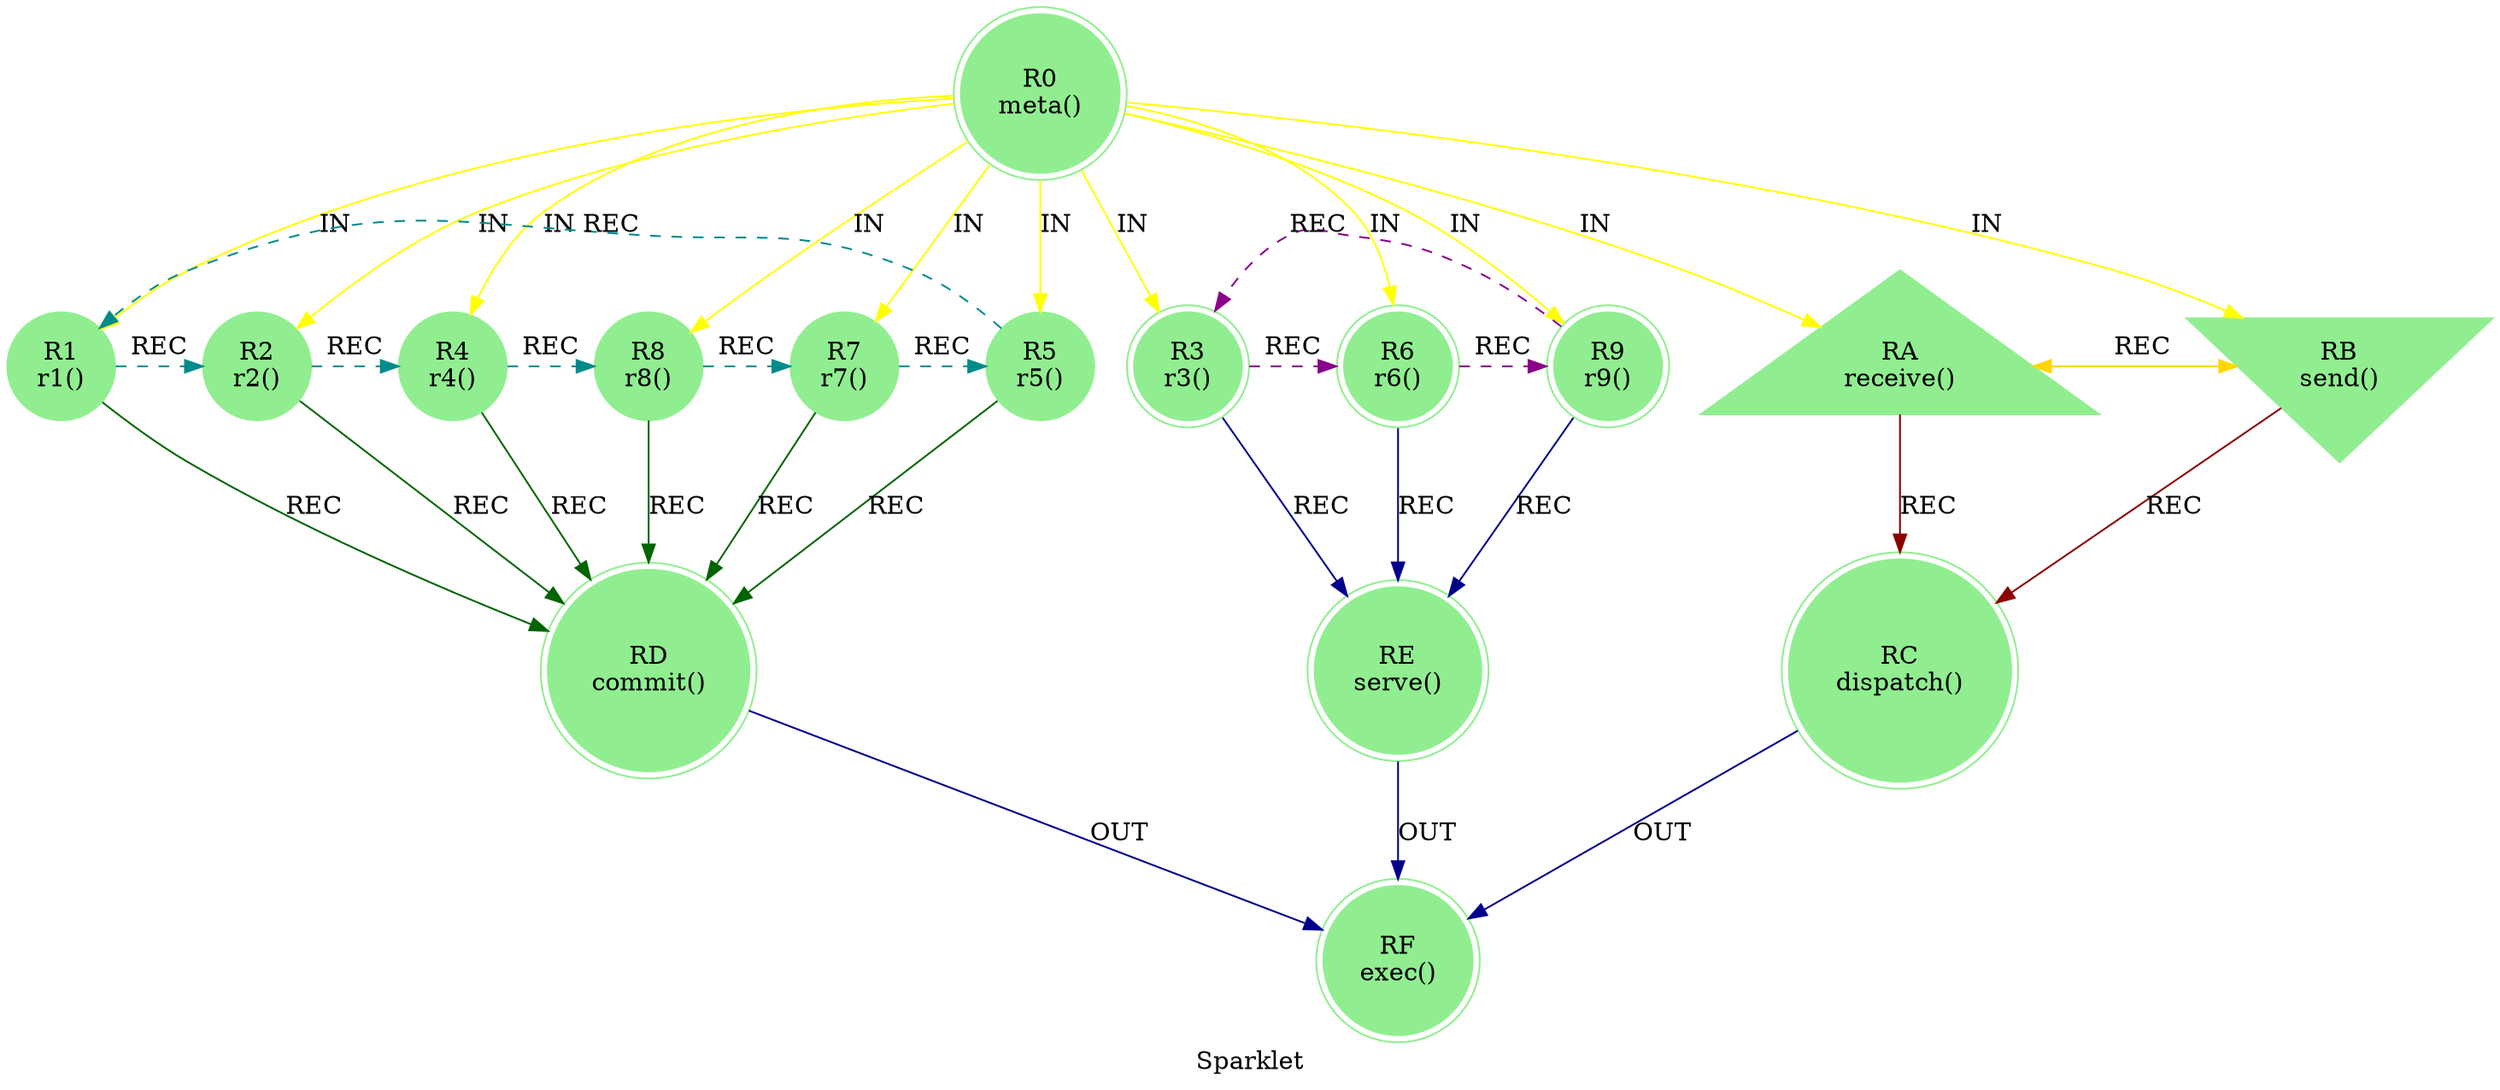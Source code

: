 strict digraph G {
    label = "Sparklet";
    style = filled;
    color = lightgray;
    node [shape = circle; style = filled; color = lightgreen;];
    
    // The Sacred 3-6-9 (Boundary of Perception).
    // "If you knew the magnificence of 3, 6, and 9, you would have a key to the universe." — Tesla.
    // The 1-2-4-8-7-5 Vortex (Boundary of Comprehension).
    // r0::meta();r1,r2,r4,r8,r7,r5;r3,r6,r;ra::receive(),rb::send(),rc::dispatch(),rd::commit(),re::serve(),rf::exec()
    spark_0_t [label = "R0\nmeta()";shape = doublecircle;comment = "";];
    spark_1_t [label = "R1\nr1()";shape = circle;comment = "";];
    spark_2_t [label = "R2\nr2()";shape = circle;comment = "";];
    spark_4_t [label = "R4\nr4()";shape = circle;comment = "";];
    spark_8_t [label = "R8\nr8()";shape = circle;comment = "";];
    spark_7_t [label = "R7\nr7()";shape = circle;comment = "";];
    spark_5_t [label = "R5\nr5()";shape = circle;comment = "";];
    spark_3_t [label = "R3\nr3()";shape = doublecircle;comment = "";];
    spark_6_t [label = "R6\nr6()";shape = doublecircle;comment = "";];
    spark_9_t [label = "R9\nr9()";shape = doublecircle;comment = "";];
    spark_a_t [label = "RA\nreceive()";shape = triangle;comment = "";];
    spark_b_t [label = "RB\nsend()";shape = invtriangle;comment = "";];
    spark_c_t [label = "RC\ndispatch()";shape = doublecircle;comment = "";];
    spark_d_t [label = "RD\ncommit()";shape = doublecircle;comment = "";];
    spark_e_t [label = "RE\nserve()";shape = doublecircle;comment = "";];
    spark_f_t [label = "RF\nexec()";shape = doublecircle;comment = "";];
    
    // IN = Input
    // OUT = Output
    // REC = Recursion
    spark_0_t -> {spark_a_t spark_b_t spark_1_t spark_2_t spark_3_t spark_4_t spark_5_t spark_6_t spark_7_t spark_8_t spark_9_t} [label = "IN"; color = yellow; comment = "";];
    
    {spark_a_t spark_b_t} -> spark_c_t [label = "REC"; color = darkred; comment = "";];
    {spark_1_t spark_2_t spark_4_t spark_8_t spark_7_t spark_5_t} -> spark_d_t [label = "REC"; color = darkgreen; comment = "";];
    {spark_3_t spark_6_t spark_9_t} -> spark_e_t [label = "REC"; color = darkblue; comment = "";];
    
    spark_1_t -> spark_2_t -> spark_4_t -> spark_8_t -> spark_7_t -> spark_5_t -> spark_1_t [label = "REC"; color = darkcyan; comment = ""; style = dashed; constraint = false;];
    spark_3_t -> spark_6_t -> spark_9_t -> spark_3_t [label = "REC"; color = darkmagenta; comment = ""; style = dashed; constraint = false;];
    spark_a_t -> spark_b_t [label = "REC"; color = gold; comment = ""; constraint = false; dir = both;];
    
    {spark_c_t spark_d_t spark_e_t} -> spark_f_t [label = "OUT"; color = darkblue; comment = "";];
}